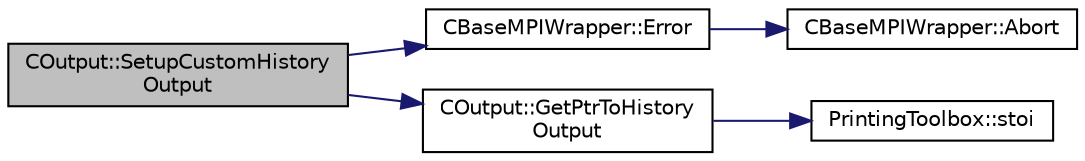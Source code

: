 digraph "COutput::SetupCustomHistoryOutput"
{
 // LATEX_PDF_SIZE
  edge [fontname="Helvetica",fontsize="10",labelfontname="Helvetica",labelfontsize="10"];
  node [fontname="Helvetica",fontsize="10",shape=record];
  rankdir="LR";
  Node1 [label="COutput::SetupCustomHistory\lOutput",height=0.2,width=0.4,color="black", fillcolor="grey75", style="filled", fontcolor="black",tooltip="Setup a custom history output object for a given expression."];
  Node1 -> Node2 [color="midnightblue",fontsize="10",style="solid",fontname="Helvetica"];
  Node2 [label="CBaseMPIWrapper::Error",height=0.2,width=0.4,color="black", fillcolor="white", style="filled",URL="$classCBaseMPIWrapper.html#a04457c47629bda56704e6a8804833eeb",tooltip=" "];
  Node2 -> Node3 [color="midnightblue",fontsize="10",style="solid",fontname="Helvetica"];
  Node3 [label="CBaseMPIWrapper::Abort",height=0.2,width=0.4,color="black", fillcolor="white", style="filled",URL="$classCBaseMPIWrapper.html#af7297d861dca86b45cf561b6ab642e8f",tooltip=" "];
  Node1 -> Node4 [color="midnightblue",fontsize="10",style="solid",fontname="Helvetica"];
  Node4 [label="COutput::GetPtrToHistory\lOutput",height=0.2,width=0.4,color="black", fillcolor="white", style="filled",URL="$classCOutput.html#a63d0e938cb68357fb461c52e53dc1f15",tooltip="Returns a pointer to the value of an history output."];
  Node4 -> Node5 [color="midnightblue",fontsize="10",style="solid",fontname="Helvetica"];
  Node5 [label="PrintingToolbox::stoi",height=0.2,width=0.4,color="black", fillcolor="white", style="filled",URL="$namespacePrintingToolbox.html#a51e75cb0cbc3607ee171ab151ca06a11",tooltip=" "];
}
